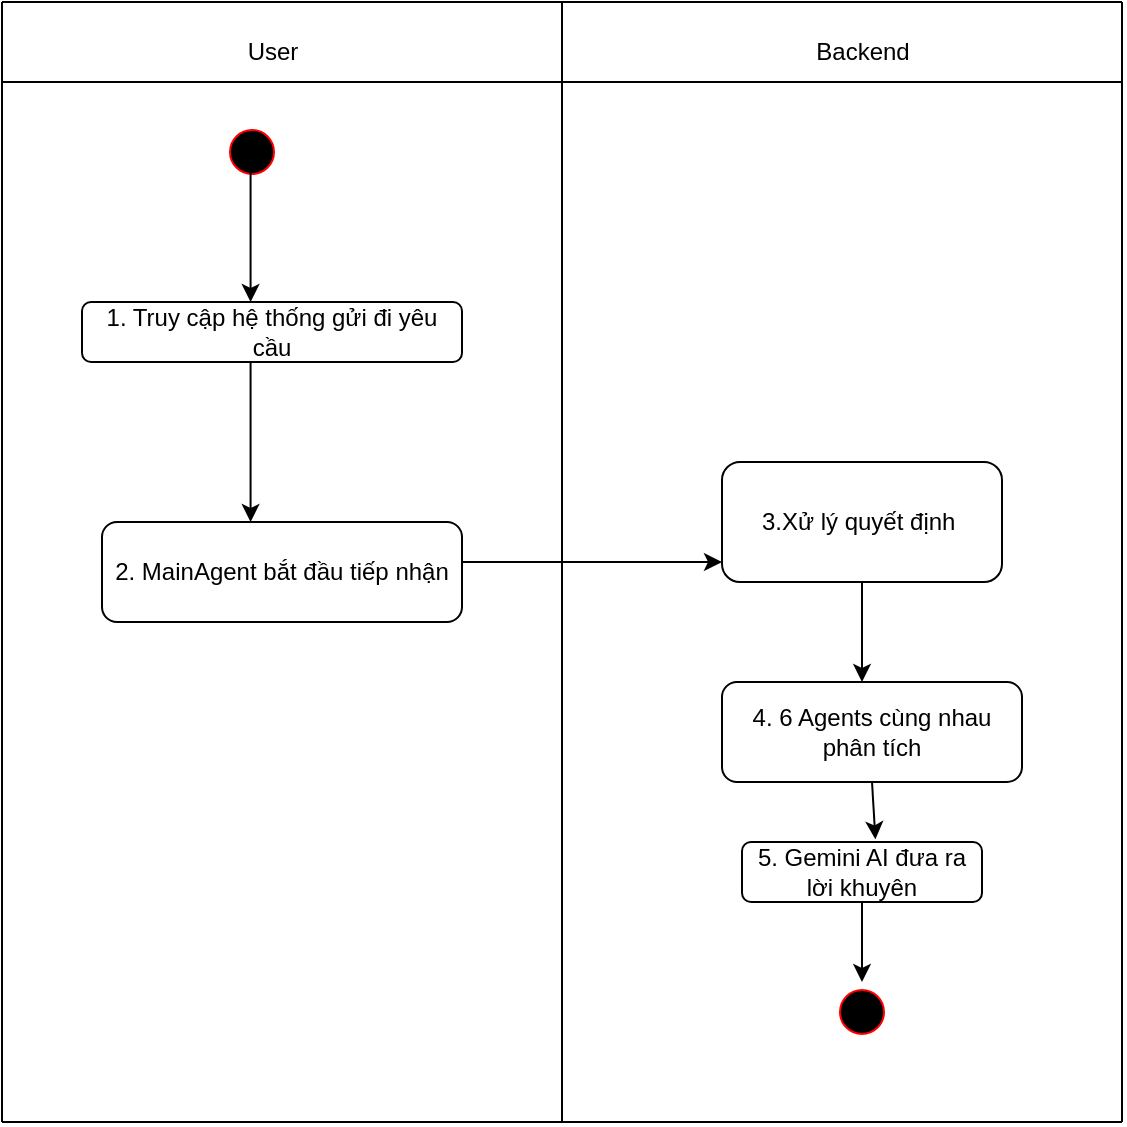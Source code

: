 <mxfile version="28.1.2">
  <diagram name="Page-1" id="lyle7bmtfYgLOaQkc8J7">
    <mxGraphModel dx="1625" dy="1009" grid="1" gridSize="10" guides="1" tooltips="1" connect="1" arrows="1" fold="1" page="1" pageScale="1" pageWidth="850" pageHeight="1100" math="0" shadow="0">
      <root>
        <mxCell id="0" />
        <mxCell id="1" parent="0" />
        <mxCell id="1oiTnXrNYfTl7XvEbWrJ-3" value="" style="endArrow=none;html=1;rounded=0;" edge="1" parent="1">
          <mxGeometry width="50" height="50" relative="1" as="geometry">
            <mxPoint x="-760" y="1120" as="sourcePoint" />
            <mxPoint x="-760" y="560" as="targetPoint" />
          </mxGeometry>
        </mxCell>
        <mxCell id="1oiTnXrNYfTl7XvEbWrJ-4" value="" style="endArrow=none;html=1;rounded=0;" edge="1" parent="1">
          <mxGeometry width="50" height="50" relative="1" as="geometry">
            <mxPoint x="-760" y="560" as="sourcePoint" />
            <mxPoint x="-200" y="560" as="targetPoint" />
          </mxGeometry>
        </mxCell>
        <mxCell id="1oiTnXrNYfTl7XvEbWrJ-5" value="" style="endArrow=none;html=1;rounded=0;" edge="1" parent="1">
          <mxGeometry width="50" height="50" relative="1" as="geometry">
            <mxPoint x="-760" y="600" as="sourcePoint" />
            <mxPoint x="-200" y="600" as="targetPoint" />
          </mxGeometry>
        </mxCell>
        <mxCell id="1oiTnXrNYfTl7XvEbWrJ-6" value="" style="endArrow=none;html=1;rounded=0;" edge="1" parent="1">
          <mxGeometry width="50" height="50" relative="1" as="geometry">
            <mxPoint x="-200" y="1120" as="sourcePoint" />
            <mxPoint x="-200" y="560" as="targetPoint" />
          </mxGeometry>
        </mxCell>
        <mxCell id="1oiTnXrNYfTl7XvEbWrJ-7" value="" style="endArrow=none;html=1;rounded=0;" edge="1" parent="1">
          <mxGeometry width="50" height="50" relative="1" as="geometry">
            <mxPoint x="-480" y="1120" as="sourcePoint" />
            <mxPoint x="-480" y="560" as="targetPoint" />
          </mxGeometry>
        </mxCell>
        <mxCell id="1oiTnXrNYfTl7XvEbWrJ-8" value="User" style="text;html=1;align=center;verticalAlign=middle;resizable=0;points=[];autosize=1;strokeColor=none;fillColor=none;" vertex="1" parent="1">
          <mxGeometry x="-650" y="570" width="50" height="30" as="geometry" />
        </mxCell>
        <mxCell id="1oiTnXrNYfTl7XvEbWrJ-9" value="Backend" style="text;html=1;align=center;verticalAlign=middle;resizable=0;points=[];autosize=1;strokeColor=none;fillColor=none;" vertex="1" parent="1">
          <mxGeometry x="-365" y="570" width="70" height="30" as="geometry" />
        </mxCell>
        <mxCell id="1oiTnXrNYfTl7XvEbWrJ-10" value="" style="ellipse;html=1;shape=startState;fillColor=#000000;strokeColor=#ff0000;" vertex="1" parent="1">
          <mxGeometry x="-650" y="620" width="30" height="30" as="geometry" />
        </mxCell>
        <mxCell id="1oiTnXrNYfTl7XvEbWrJ-12" value="1. Truy cập hệ thống gửi đi yêu cầu" style="rounded=1;whiteSpace=wrap;html=1;" vertex="1" parent="1">
          <mxGeometry x="-720" y="710" width="190" height="30" as="geometry" />
        </mxCell>
        <mxCell id="1oiTnXrNYfTl7XvEbWrJ-13" value="" style="endArrow=classic;html=1;rounded=0;" edge="1" parent="1">
          <mxGeometry width="50" height="50" relative="1" as="geometry">
            <mxPoint x="-635.71" y="640" as="sourcePoint" />
            <mxPoint x="-635.71" y="710" as="targetPoint" />
          </mxGeometry>
        </mxCell>
        <mxCell id="1oiTnXrNYfTl7XvEbWrJ-14" value="" style="endArrow=classic;html=1;rounded=0;" edge="1" parent="1">
          <mxGeometry width="50" height="50" relative="1" as="geometry">
            <mxPoint x="-635.71" y="740" as="sourcePoint" />
            <mxPoint x="-635.71" y="820" as="targetPoint" />
          </mxGeometry>
        </mxCell>
        <mxCell id="1oiTnXrNYfTl7XvEbWrJ-15" value="2. MainAgent bắt đầu tiếp nhận" style="rounded=1;whiteSpace=wrap;html=1;" vertex="1" parent="1">
          <mxGeometry x="-710" y="820" width="180" height="50" as="geometry" />
        </mxCell>
        <mxCell id="1oiTnXrNYfTl7XvEbWrJ-16" value="" style="endArrow=classic;html=1;rounded=0;" edge="1" parent="1">
          <mxGeometry width="50" height="50" relative="1" as="geometry">
            <mxPoint x="-530" y="840" as="sourcePoint" />
            <mxPoint x="-400" y="840" as="targetPoint" />
          </mxGeometry>
        </mxCell>
        <mxCell id="1oiTnXrNYfTl7XvEbWrJ-17" value="3.Xử lý quyết định&amp;nbsp;" style="rounded=1;whiteSpace=wrap;html=1;" vertex="1" parent="1">
          <mxGeometry x="-400" y="790" width="140" height="60" as="geometry" />
        </mxCell>
        <mxCell id="1oiTnXrNYfTl7XvEbWrJ-18" value="" style="endArrow=classic;html=1;rounded=0;" edge="1" parent="1">
          <mxGeometry width="50" height="50" relative="1" as="geometry">
            <mxPoint x="-330" y="850" as="sourcePoint" />
            <mxPoint x="-330" y="900" as="targetPoint" />
          </mxGeometry>
        </mxCell>
        <mxCell id="1oiTnXrNYfTl7XvEbWrJ-19" value="4. 6 Agents cùng nhau phân tích" style="rounded=1;whiteSpace=wrap;html=1;" vertex="1" parent="1">
          <mxGeometry x="-400" y="900" width="150" height="50" as="geometry" />
        </mxCell>
        <mxCell id="1oiTnXrNYfTl7XvEbWrJ-20" value="" style="endArrow=classic;html=1;rounded=0;exitX=0.5;exitY=1;exitDx=0;exitDy=0;entryX=0.556;entryY=-0.044;entryDx=0;entryDy=0;entryPerimeter=0;" edge="1" parent="1" source="1oiTnXrNYfTl7XvEbWrJ-19" target="1oiTnXrNYfTl7XvEbWrJ-23">
          <mxGeometry width="50" height="50" relative="1" as="geometry">
            <mxPoint x="-330.24" y="940" as="sourcePoint" />
            <mxPoint x="-330.24" y="980" as="targetPoint" />
          </mxGeometry>
        </mxCell>
        <mxCell id="1oiTnXrNYfTl7XvEbWrJ-21" value="" style="ellipse;html=1;shape=startState;fillColor=#000000;strokeColor=#ff0000;" vertex="1" parent="1">
          <mxGeometry x="-345" y="1050" width="30" height="30" as="geometry" />
        </mxCell>
        <mxCell id="1oiTnXrNYfTl7XvEbWrJ-22" value="" style="endArrow=none;html=1;rounded=0;" edge="1" parent="1">
          <mxGeometry width="50" height="50" relative="1" as="geometry">
            <mxPoint x="-760" y="1120" as="sourcePoint" />
            <mxPoint x="-200" y="1120" as="targetPoint" />
          </mxGeometry>
        </mxCell>
        <mxCell id="1oiTnXrNYfTl7XvEbWrJ-23" value="5. Gemini AI đưa ra lời khuyên" style="rounded=1;whiteSpace=wrap;html=1;" vertex="1" parent="1">
          <mxGeometry x="-390" y="980" width="120" height="30" as="geometry" />
        </mxCell>
        <mxCell id="1oiTnXrNYfTl7XvEbWrJ-24" value="" style="endArrow=classic;html=1;rounded=0;exitX=0.5;exitY=1;exitDx=0;exitDy=0;" edge="1" parent="1" source="1oiTnXrNYfTl7XvEbWrJ-23">
          <mxGeometry width="50" height="50" relative="1" as="geometry">
            <mxPoint x="-320" y="1050" as="sourcePoint" />
            <mxPoint x="-330" y="1050" as="targetPoint" />
          </mxGeometry>
        </mxCell>
      </root>
    </mxGraphModel>
  </diagram>
</mxfile>

